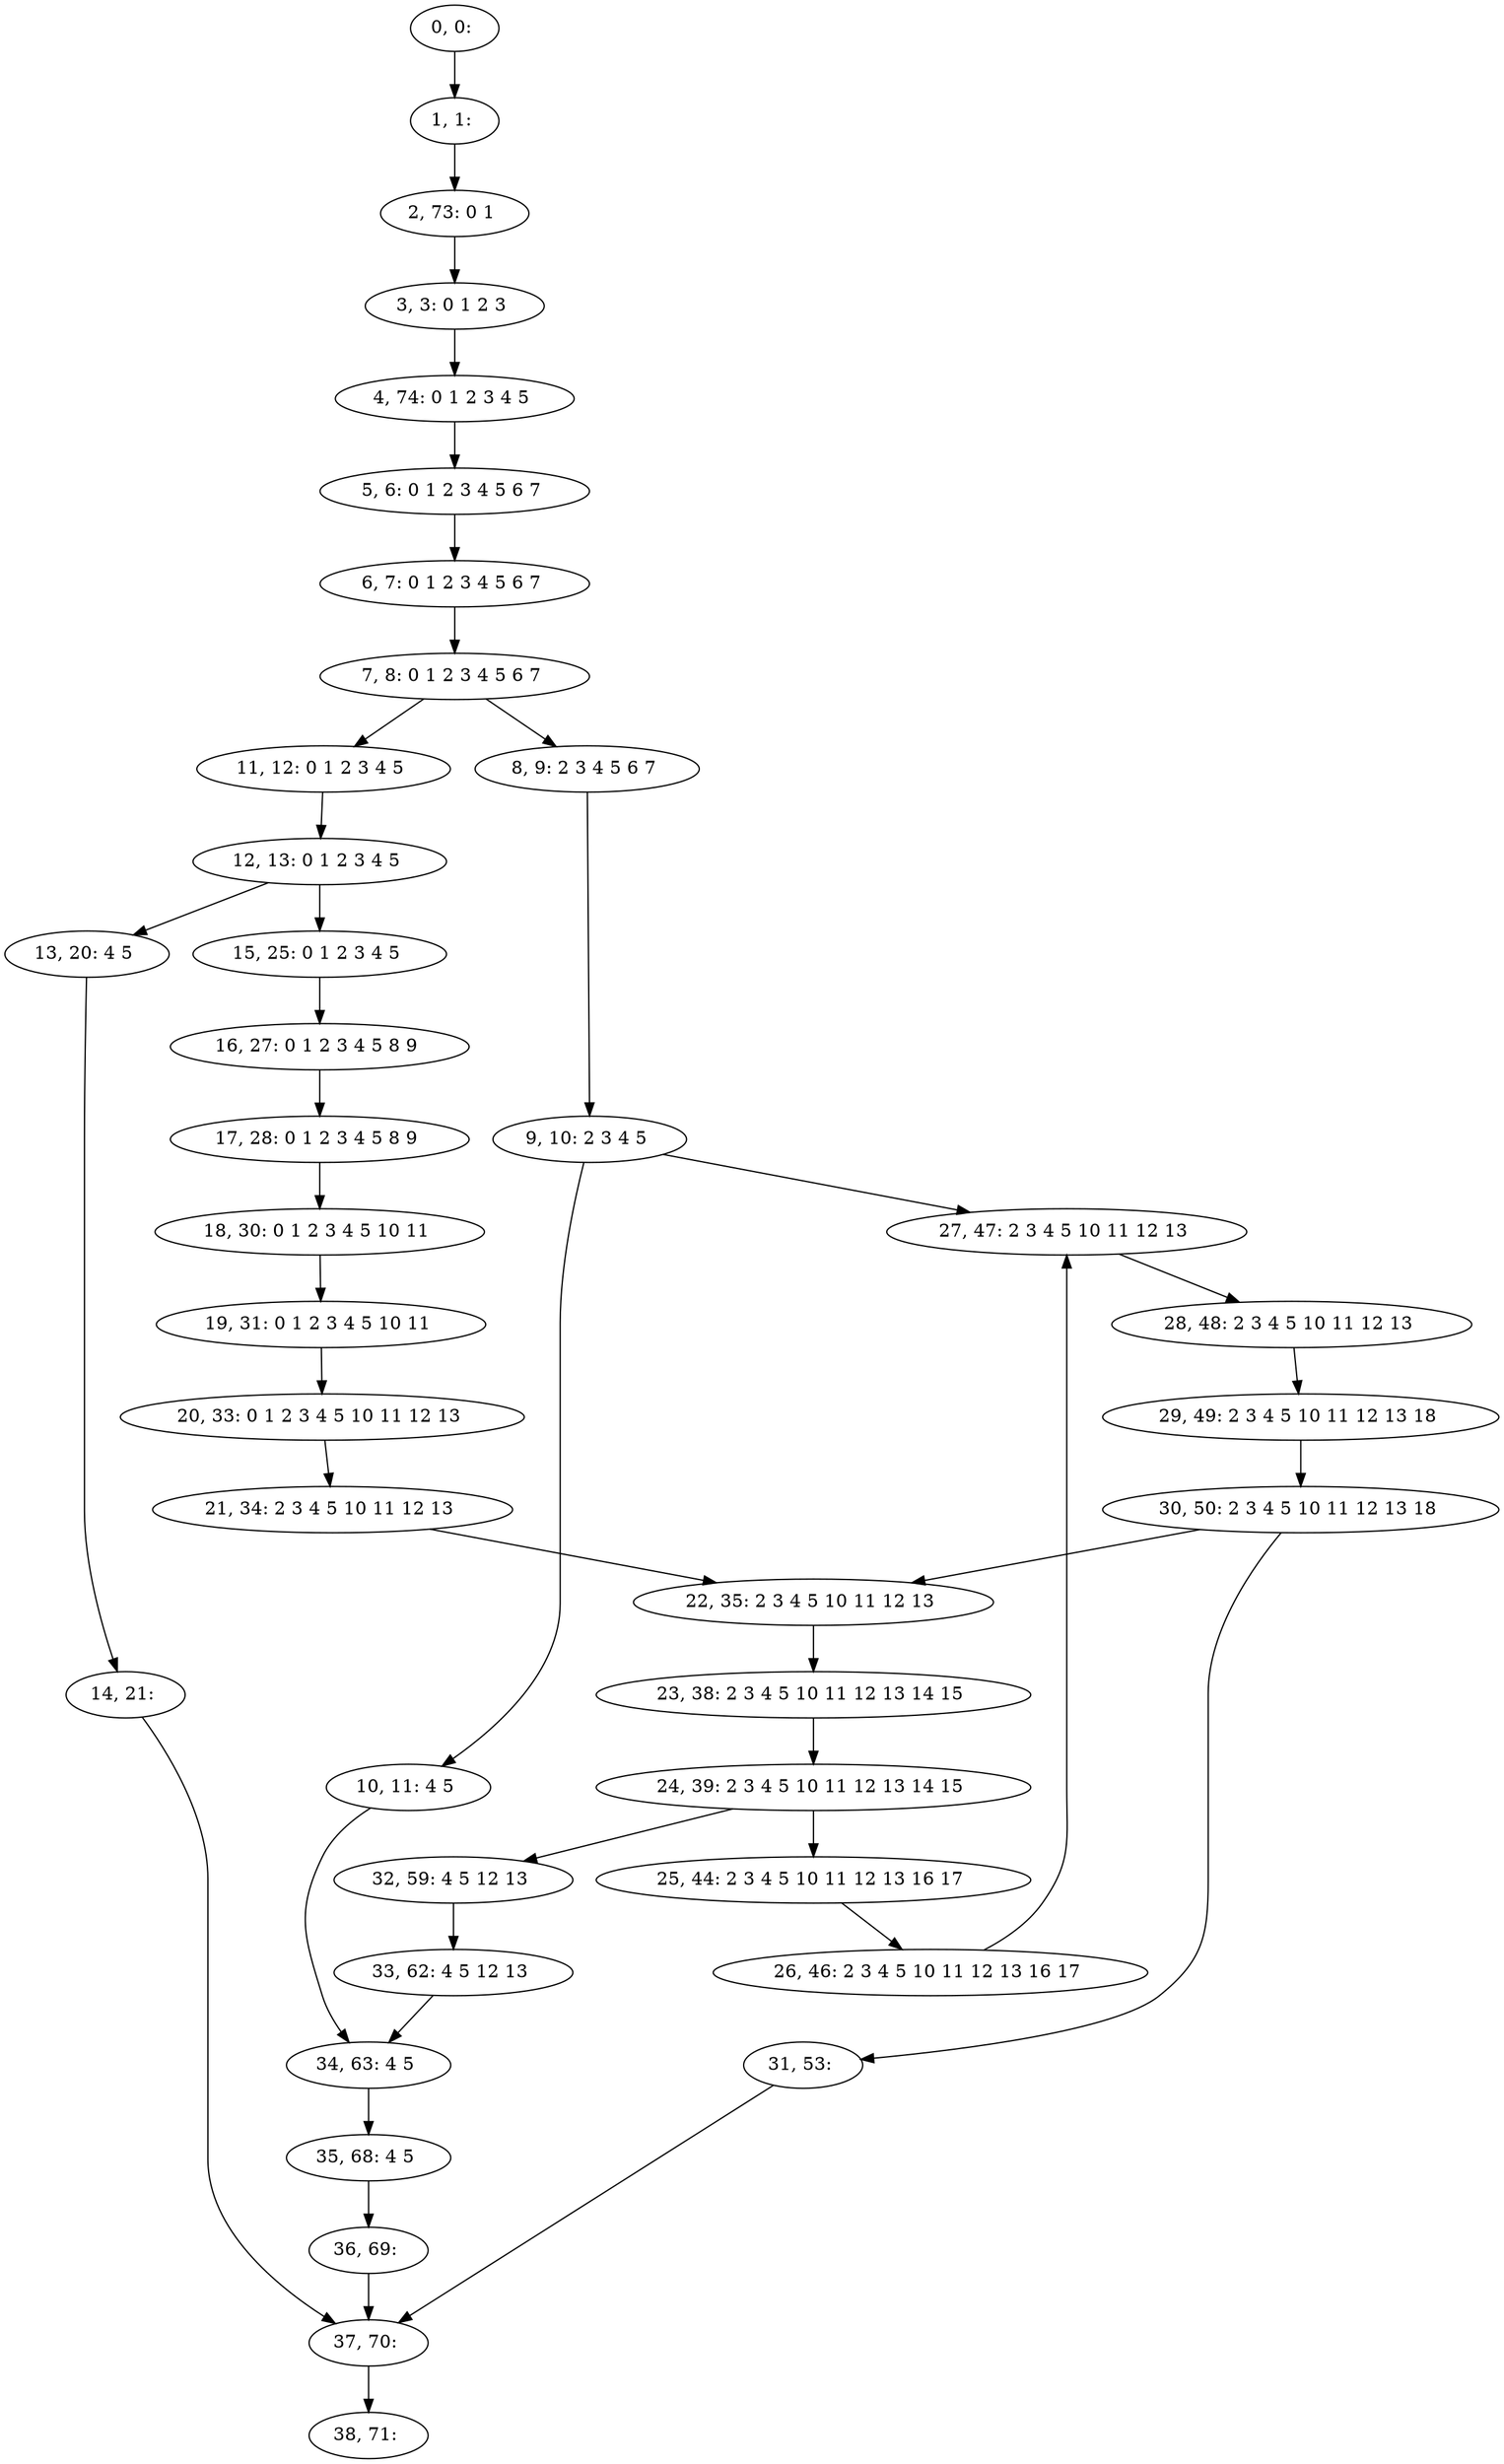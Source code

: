 digraph G {
0[label="0, 0: "];
1[label="1, 1: "];
2[label="2, 73: 0 1 "];
3[label="3, 3: 0 1 2 3 "];
4[label="4, 74: 0 1 2 3 4 5 "];
5[label="5, 6: 0 1 2 3 4 5 6 7 "];
6[label="6, 7: 0 1 2 3 4 5 6 7 "];
7[label="7, 8: 0 1 2 3 4 5 6 7 "];
8[label="8, 9: 2 3 4 5 6 7 "];
9[label="9, 10: 2 3 4 5 "];
10[label="10, 11: 4 5 "];
11[label="11, 12: 0 1 2 3 4 5 "];
12[label="12, 13: 0 1 2 3 4 5 "];
13[label="13, 20: 4 5 "];
14[label="14, 21: "];
15[label="15, 25: 0 1 2 3 4 5 "];
16[label="16, 27: 0 1 2 3 4 5 8 9 "];
17[label="17, 28: 0 1 2 3 4 5 8 9 "];
18[label="18, 30: 0 1 2 3 4 5 10 11 "];
19[label="19, 31: 0 1 2 3 4 5 10 11 "];
20[label="20, 33: 0 1 2 3 4 5 10 11 12 13 "];
21[label="21, 34: 2 3 4 5 10 11 12 13 "];
22[label="22, 35: 2 3 4 5 10 11 12 13 "];
23[label="23, 38: 2 3 4 5 10 11 12 13 14 15 "];
24[label="24, 39: 2 3 4 5 10 11 12 13 14 15 "];
25[label="25, 44: 2 3 4 5 10 11 12 13 16 17 "];
26[label="26, 46: 2 3 4 5 10 11 12 13 16 17 "];
27[label="27, 47: 2 3 4 5 10 11 12 13 "];
28[label="28, 48: 2 3 4 5 10 11 12 13 "];
29[label="29, 49: 2 3 4 5 10 11 12 13 18 "];
30[label="30, 50: 2 3 4 5 10 11 12 13 18 "];
31[label="31, 53: "];
32[label="32, 59: 4 5 12 13 "];
33[label="33, 62: 4 5 12 13 "];
34[label="34, 63: 4 5 "];
35[label="35, 68: 4 5 "];
36[label="36, 69: "];
37[label="37, 70: "];
38[label="38, 71: "];
0->1 ;
1->2 ;
2->3 ;
3->4 ;
4->5 ;
5->6 ;
6->7 ;
7->8 ;
7->11 ;
8->9 ;
9->10 ;
9->27 ;
10->34 ;
11->12 ;
12->13 ;
12->15 ;
13->14 ;
14->37 ;
15->16 ;
16->17 ;
17->18 ;
18->19 ;
19->20 ;
20->21 ;
21->22 ;
22->23 ;
23->24 ;
24->25 ;
24->32 ;
25->26 ;
26->27 ;
27->28 ;
28->29 ;
29->30 ;
30->31 ;
30->22 ;
31->37 ;
32->33 ;
33->34 ;
34->35 ;
35->36 ;
36->37 ;
37->38 ;
}
